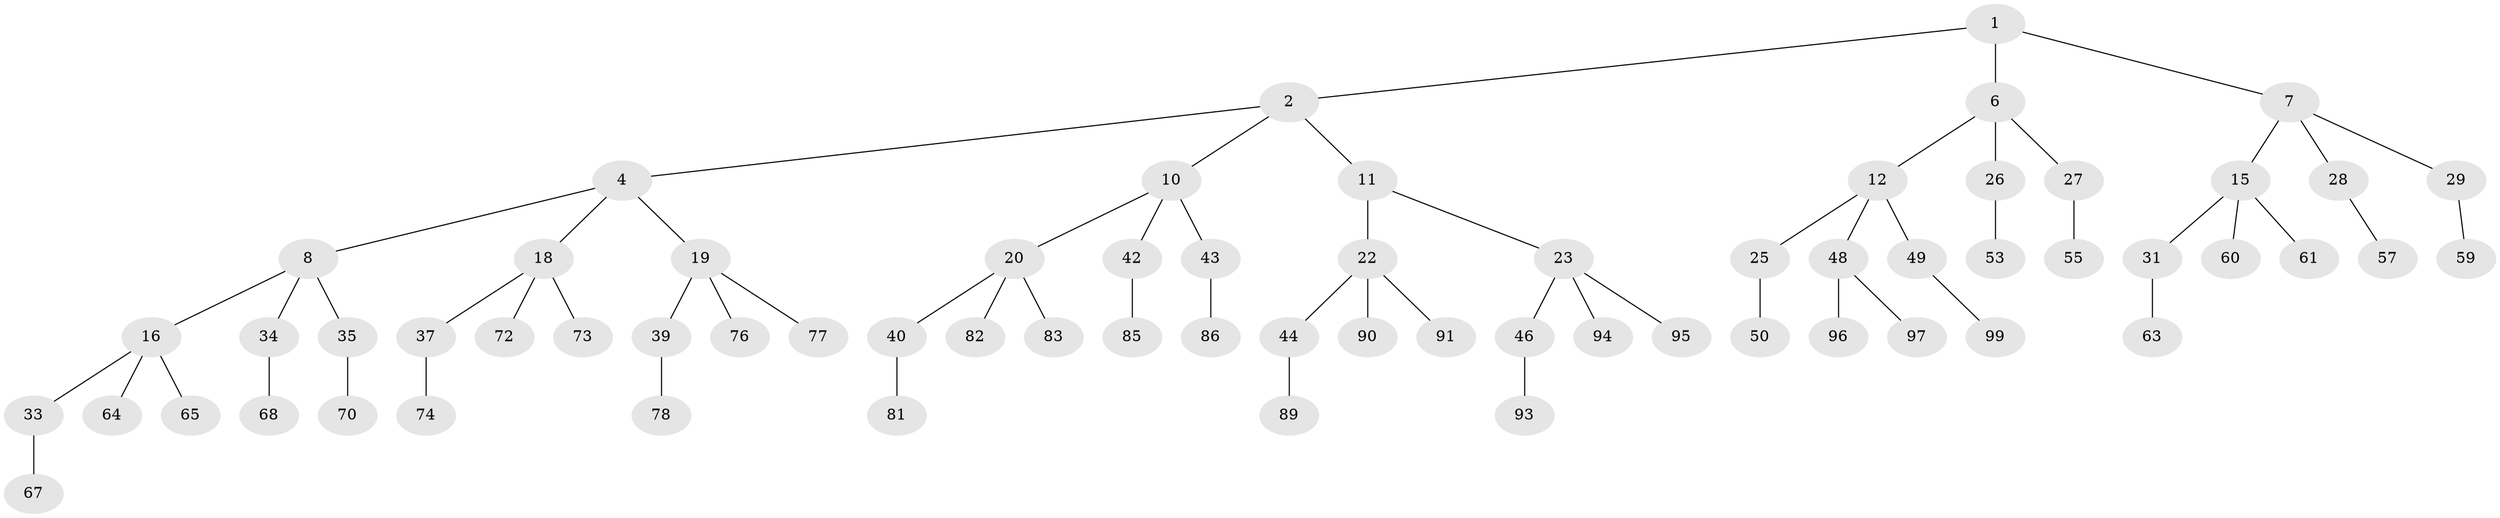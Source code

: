 // original degree distribution, {2: 0.02, 3: 0.48, 1: 0.5}
// Generated by graph-tools (version 1.1) at 2025/11/02/21/25 10:11:11]
// undirected, 67 vertices, 66 edges
graph export_dot {
graph [start="1"]
  node [color=gray90,style=filled];
  1 [super="+3"];
  2 [latent=1,super="+5"];
  4 [latent=0.5,super="+9"];
  6 [latent=0.5,super="+13"];
  7 [latent=0.5,super="+14"];
  8 [latent=0.333333,super="+17"];
  10 [latent=0.333333,super="+21"];
  11 [latent=0.333333];
  12 [latent=0.333333,super="+24"];
  15 [latent=0.333333,super="+30"];
  16 [latent=0.25,super="+32"];
  18 [latent=0.25,super="+36"];
  19 [latent=0.25,super="+38"];
  20 [latent=0.25,super="+41"];
  22 [latent=0.25,super="+45"];
  23 [latent=0.25,super="+47"];
  25 [latent=0.25,super="+51"];
  26 [latent=0.25,super="+52"];
  27 [latent=0.25,super="+54"];
  28 [latent=0.25,super="+56"];
  29 [latent=0.25,super="+58"];
  31 [latent=0.25,super="+62"];
  33 [latent=0.2,super="+66"];
  34 [latent=0.2,super="+69"];
  35 [latent=0.2,super="+71"];
  37 [latent=0.2,super="+75"];
  39 [latent=0.2,super="+79"];
  40 [latent=0.2,super="+80"];
  42 [latent=0.2,super="+84"];
  43 [latent=0.2,super="+87"];
  44 [latent=0.2,super="+88"];
  46 [latent=0.2,super="+92"];
  48 [latent=0.2];
  49 [latent=0.2,super="+98"];
  50 [latent=0.2,super="+100"];
  53 [latent=0.2];
  55 [latent=0.2];
  57 [latent=0.2];
  59 [latent=0.2];
  60 [latent=0.2];
  61 [latent=0.2];
  63 [latent=0.2];
  64 [latent=0.166667];
  65 [latent=0.166667];
  67 [latent=0.166667];
  68 [latent=0.166667];
  70 [latent=0.166667];
  72 [latent=0.166667];
  73 [latent=0.166667];
  74 [latent=0.166667];
  76 [latent=0.166667];
  77 [latent=0.166667];
  78 [latent=0.166667];
  81 [latent=0.166667];
  82 [latent=0.166667];
  83 [latent=0.166667];
  85 [latent=0.166667];
  86 [latent=0.166667];
  89 [latent=0.166667];
  90 [latent=0.166667];
  91 [latent=0.166667];
  93 [latent=0.166667];
  94 [latent=0.166667];
  95 [latent=0.166667];
  96 [latent=0.166667];
  97 [latent=0.166667];
  99 [latent=0.166667];
  1 -- 2;
  1 -- 6;
  1 -- 7;
  2 -- 4;
  2 -- 11;
  2 -- 10;
  4 -- 8;
  4 -- 18;
  4 -- 19;
  6 -- 12;
  6 -- 26;
  6 -- 27;
  7 -- 15;
  7 -- 28;
  7 -- 29;
  8 -- 16;
  8 -- 34;
  8 -- 35;
  10 -- 20;
  10 -- 43;
  10 -- 42;
  11 -- 22;
  11 -- 23;
  12 -- 25;
  12 -- 48;
  12 -- 49;
  15 -- 31;
  15 -- 60;
  15 -- 61;
  16 -- 33;
  16 -- 65;
  16 -- 64;
  18 -- 37;
  18 -- 72;
  18 -- 73;
  19 -- 39;
  19 -- 76;
  19 -- 77;
  20 -- 40;
  20 -- 82;
  20 -- 83;
  22 -- 44;
  22 -- 90;
  22 -- 91;
  23 -- 46;
  23 -- 95;
  23 -- 94;
  25 -- 50;
  26 -- 53;
  27 -- 55;
  28 -- 57;
  29 -- 59;
  31 -- 63;
  33 -- 67;
  34 -- 68;
  35 -- 70;
  37 -- 74;
  39 -- 78;
  40 -- 81;
  42 -- 85;
  43 -- 86;
  44 -- 89;
  46 -- 93;
  48 -- 96;
  48 -- 97;
  49 -- 99;
}
